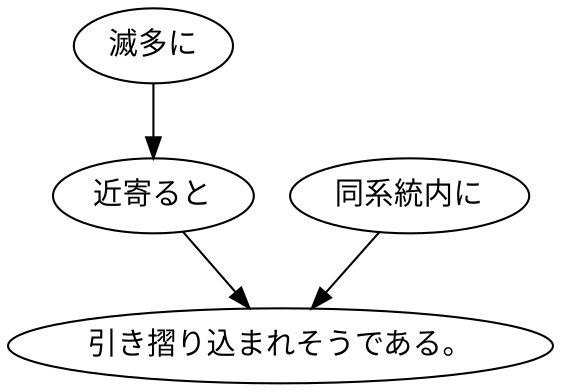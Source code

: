 digraph graph6323 {
	node0 [label="滅多に"];
	node1 [label="近寄ると"];
	node2 [label="同系統内に"];
	node3 [label="引き摺り込まれそうである。"];
	node0 -> node1;
	node1 -> node3;
	node2 -> node3;
}
